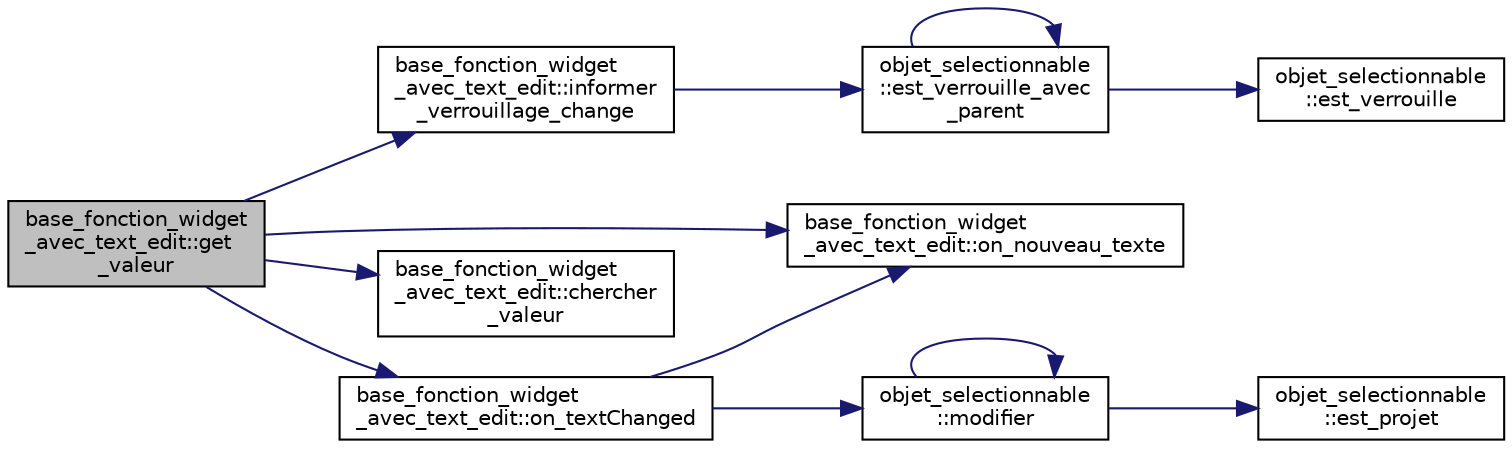 digraph "base_fonction_widget_avec_text_edit::get_valeur"
{
  edge [fontname="Helvetica",fontsize="10",labelfontname="Helvetica",labelfontsize="10"];
  node [fontname="Helvetica",fontsize="10",shape=record];
  rankdir="LR";
  Node2 [label="base_fonction_widget\l_avec_text_edit::get\l_valeur",height=0.2,width=0.4,color="black", fillcolor="grey75", style="filled", fontcolor="black"];
  Node2 -> Node3 [color="midnightblue",fontsize="10",style="solid",fontname="Helvetica"];
  Node3 [label="base_fonction_widget\l_avec_text_edit::informer\l_verrouillage_change",height=0.2,width=0.4,color="black", fillcolor="white", style="filled",URL="$classbase__fonction__widget__avec__text__edit.html#ab0e37417e61a7445e1d506b130073815"];
  Node3 -> Node4 [color="midnightblue",fontsize="10",style="solid",fontname="Helvetica"];
  Node4 [label="objet_selectionnable\l::est_verrouille_avec\l_parent",height=0.2,width=0.4,color="black", fillcolor="white", style="filled",URL="$classobjet__selectionnable.html#a001c4584a6430689f478544ec560fb7e"];
  Node4 -> Node5 [color="midnightblue",fontsize="10",style="solid",fontname="Helvetica"];
  Node5 [label="objet_selectionnable\l::est_verrouille",height=0.2,width=0.4,color="black", fillcolor="white", style="filled",URL="$classobjet__selectionnable.html#ae9c29950b9e5b582338ac659ecc3e3d6"];
  Node4 -> Node4 [color="midnightblue",fontsize="10",style="solid",fontname="Helvetica"];
  Node2 -> Node6 [color="midnightblue",fontsize="10",style="solid",fontname="Helvetica"];
  Node6 [label="base_fonction_widget\l_avec_text_edit::on_nouveau_texte",height=0.2,width=0.4,color="black", fillcolor="white", style="filled",URL="$classbase__fonction__widget__avec__text__edit.html#a37f2f6960df0c557e0bcec3d19faa78a"];
  Node2 -> Node7 [color="midnightblue",fontsize="10",style="solid",fontname="Helvetica"];
  Node7 [label="base_fonction_widget\l_avec_text_edit::chercher\l_valeur",height=0.2,width=0.4,color="black", fillcolor="white", style="filled",URL="$classbase__fonction__widget__avec__text__edit.html#a6e78aad401933c6347db01a898ddd916"];
  Node2 -> Node8 [color="midnightblue",fontsize="10",style="solid",fontname="Helvetica"];
  Node8 [label="base_fonction_widget\l_avec_text_edit::on_textChanged",height=0.2,width=0.4,color="black", fillcolor="white", style="filled",URL="$classbase__fonction__widget__avec__text__edit.html#a520b4bb9206bef484c4741223762d70f"];
  Node8 -> Node6 [color="midnightblue",fontsize="10",style="solid",fontname="Helvetica"];
  Node8 -> Node9 [color="midnightblue",fontsize="10",style="solid",fontname="Helvetica"];
  Node9 [label="objet_selectionnable\l::modifier",height=0.2,width=0.4,color="black", fillcolor="white", style="filled",URL="$classobjet__selectionnable.html#a9f76b8e89231a79c3fc840af874bd868"];
  Node9 -> Node10 [color="midnightblue",fontsize="10",style="solid",fontname="Helvetica"];
  Node10 [label="objet_selectionnable\l::est_projet",height=0.2,width=0.4,color="black", fillcolor="white", style="filled",URL="$classobjet__selectionnable.html#a49ea1a29523e46f099896477a2b43eaa"];
  Node9 -> Node9 [color="midnightblue",fontsize="10",style="solid",fontname="Helvetica"];
}
